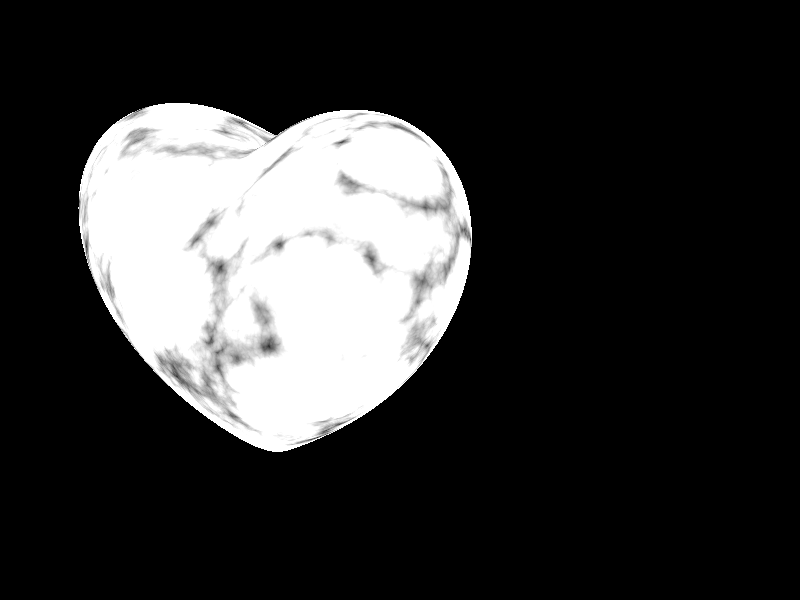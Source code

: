 #include "colors.inc"
#include "stones.inc"
#include "functions.inc"

global_settings {
   assumed_gamma 1.5
   noise_generator 2
}

//box {
//   <-0.5, -0.5, -0.5>, <0.5, 0.5, 0.5>
//
//   texture { T_Stone15 }
//
//   scale 1
//   rotate <0, 0, 0>
//}

isosurface { //-------------------------
    function { f_heart( x,y,z, -0.15)}
    threshold 0
    accuracy 0.0001
    max_gradient 100
    contained_by { box{<-1.1,-1.5,-1.1>,<1.1,1.22,1.5>}}

    //texture { pigment { color rgb<1,0.7,0.1>}
    //    finish { phong 1 specular 0.3}
    //} // end of texture
    texture { T_Stone15 }
    scale <1,1,1>*1.0
    rotate <-90, 90, 0>
    translate <0,1.3,0>
} // end of isosurface ----------------

light_source {
   <4, 5, 6>, rgb <1, 1, 1>
}

camera {
   perspective
   location <-1.5, 3.0, 3.0>
   sky <0, 1, 0>
   direction <0, 0, 1>
   right <1.33333, 0, 0>
   up <0, 1, 0>
   look_at <0, 0, -3>
}
